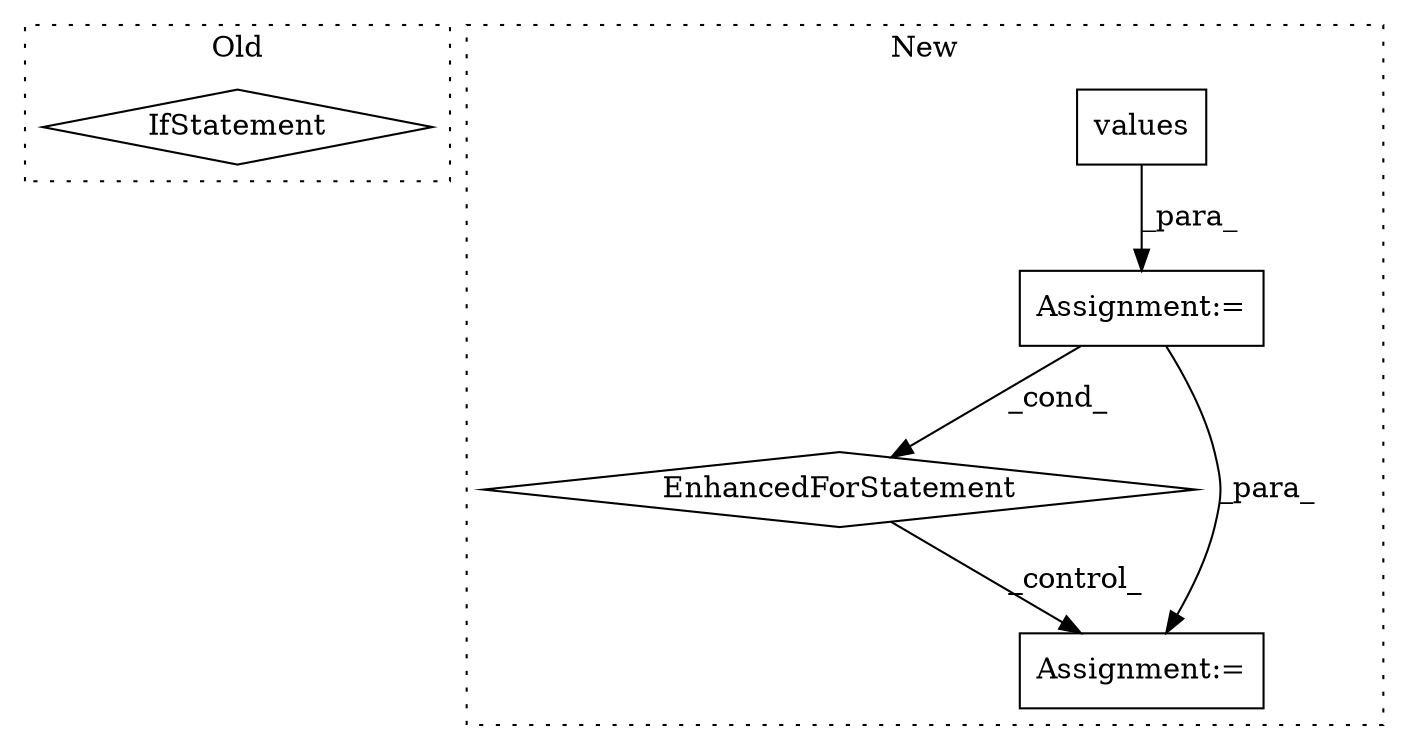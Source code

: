digraph G {
subgraph cluster0 {
1 [label="IfStatement" a="25" s="1920" l="36" shape="diamond"];
label = "Old";
style="dotted";
}
subgraph cluster1 {
2 [label="values" a="32" s="1305" l="8" shape="box"];
3 [label="Assignment:=" a="7" s="1213,1314" l="65,2" shape="box"];
4 [label="EnhancedForStatement" a="70" s="1213,1314" l="65,2" shape="diamond"];
5 [label="Assignment:=" a="7" s="1384" l="1" shape="box"];
label = "New";
style="dotted";
}
2 -> 3 [label="_para_"];
3 -> 4 [label="_cond_"];
3 -> 5 [label="_para_"];
4 -> 5 [label="_control_"];
}